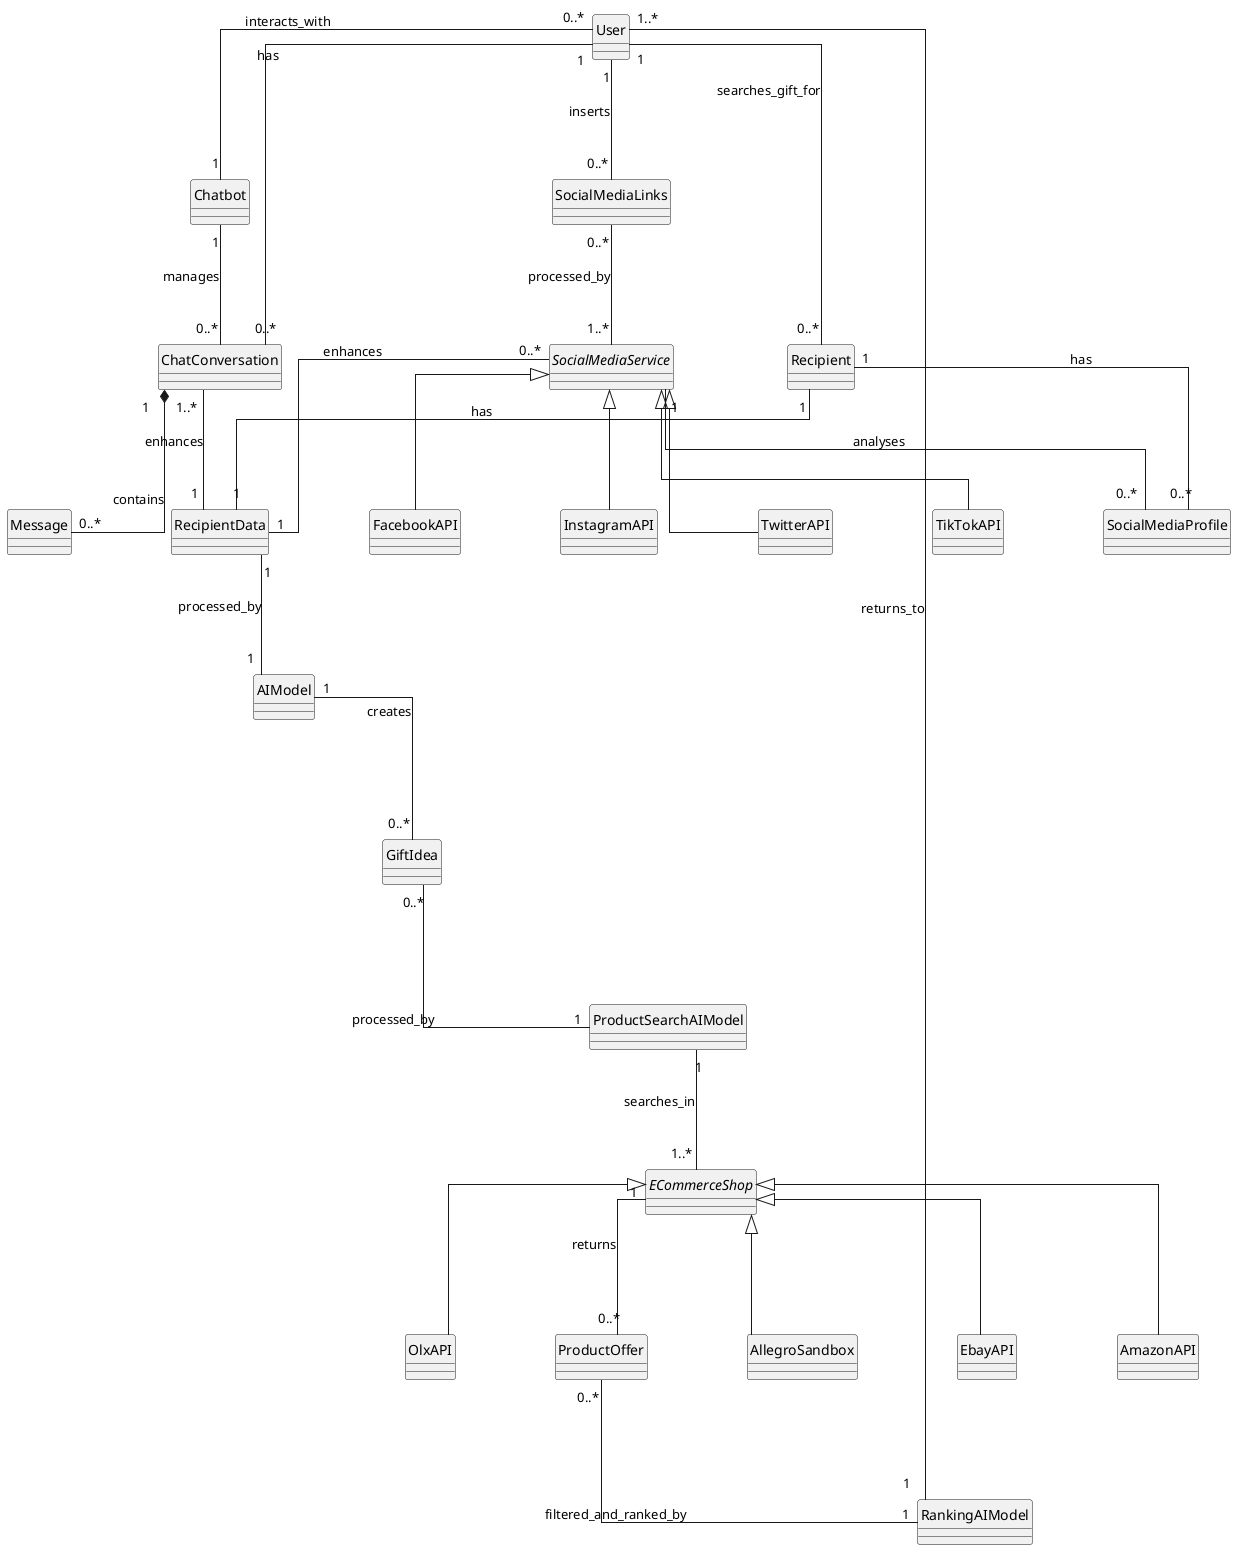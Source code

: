 @startuml Domain Class Diagram

hide circle
skinparam linetype ortho
skinparam nodesep 100
skinparam ranksep 120

' Core Domain Classes - Left Side
class User {
}

class Chatbot {
}

class ChatConversation {
}

class Message {
}

' Middle - Data Collection
class SocialMediaLinks {
}

abstract class SocialMediaService {
}

class TwitterAPI {
}

class TikTokAPI {
}

class FacebookAPI {
}

class InstagramAPI {
}

class SocialMediaProfile {
}

class Recipient {
}

' Generalization (Inheritance) - Social Media
SocialMediaService <|-- TwitterAPI
SocialMediaService <|-- TikTokAPI
SocialMediaService <|-- FacebookAPI
SocialMediaService <|-- InstagramAPI

class RecipientData {
}

' Middle - AI Processing
class AIModel {
}

class GiftIdea {
}

class ProductSearchAIModel {
}

' Right Side - Products
abstract class ECommerceShop {
}

class AllegroSandbox {
}

class EbayAPI {
}

class AmazonAPI {
}

class OlxAPI {
}

class ProductOffer {
}

class RankingAIModel {
}

' Generalization (Inheritance)
ECommerceShop <|-- AllegroSandbox
ECommerceShop <|-- EbayAPI
ECommerceShop <|-- AmazonAPI
ECommerceShop <|-- OlxAPI

' Relationships
User "0..*" -- "1" Chatbot : interacts_with
User "1" -- "0..*" ChatConversation : has
ChatConversation "1" *-- "0..*" Message : contains
Chatbot "1" -- "0..*" ChatConversation : manages
User "1" -- "0..*" Recipient : searches_gift_for
User "1" -- "0..*" SocialMediaLinks : inserts
SocialMediaLinks "0..*" -- "1..*" SocialMediaService : processed_by
SocialMediaService "1" -- "0..*" SocialMediaProfile : analyses
SocialMediaService "0..*" -- "1" RecipientData : enhances
Recipient "1" -- "0..*" SocialMediaProfile : has
Recipient "1" -- "1" RecipientData : has
ChatConversation "1..*" -- "1" RecipientData : enhances
RecipientData "1" -- "1" AIModel : processed_by
AIModel "1" -- "0..*" GiftIdea : creates
GiftIdea "0..*" -- "1" ProductSearchAIModel : processed_by
ProductSearchAIModel "1" -- "1..*" ECommerceShop : searches_in
ECommerceShop "1" -- "0..*" ProductOffer : returns
ProductOffer "0..*" -- "1" RankingAIModel : filtered_and_ranked_by
RankingAIModel "1" -- "1..*" User : returns_to

@enduml
